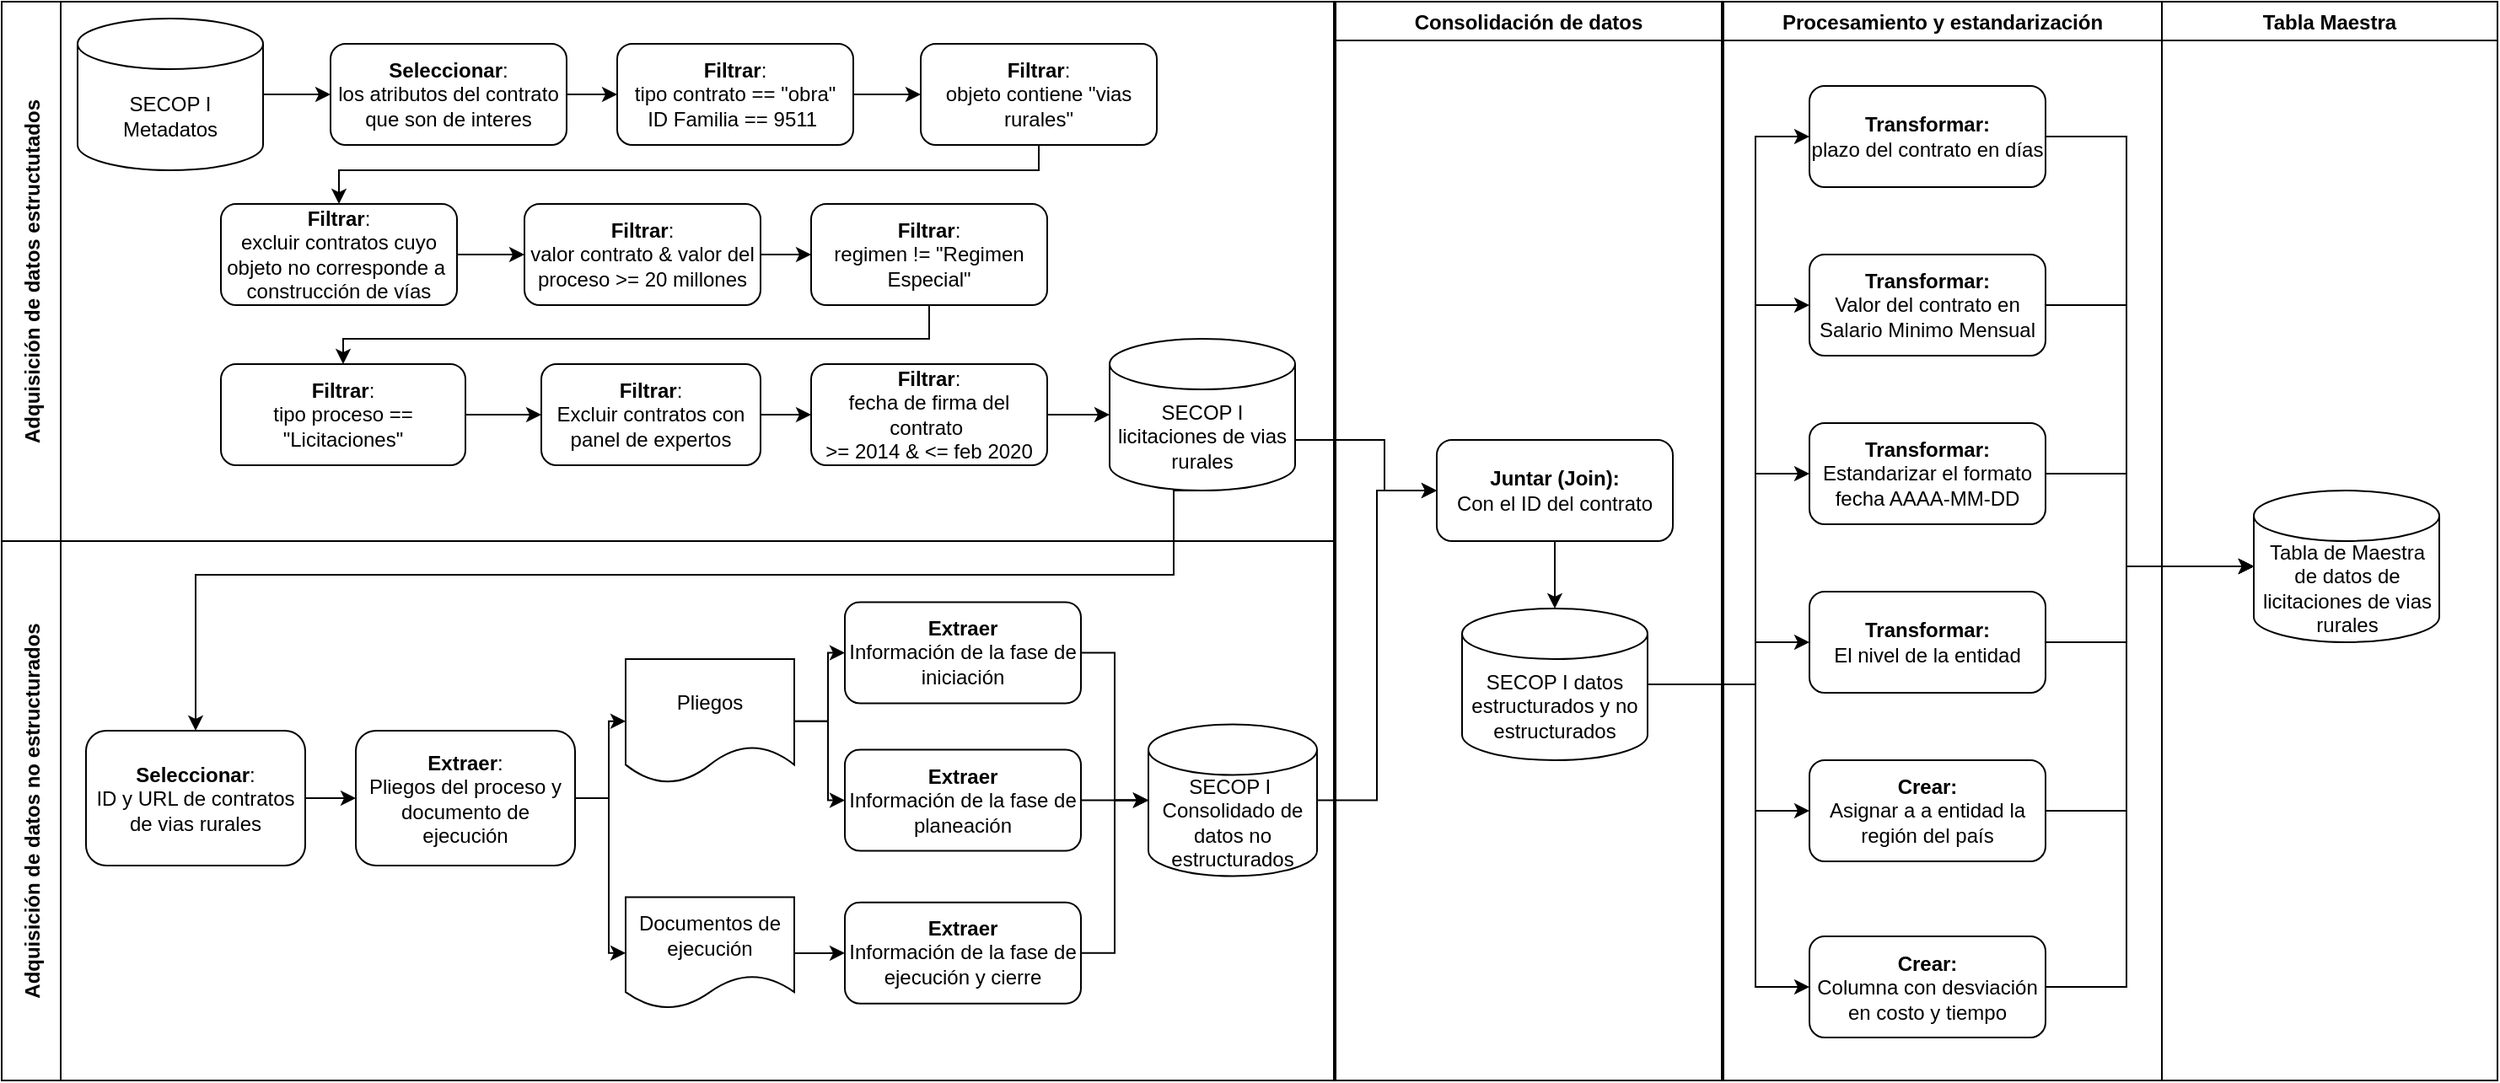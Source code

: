 <mxfile version="18.0.6" type="device"><diagram id="heDQF3PEDtdred1EOdsq" name="Página-1"><mxGraphModel dx="1572" dy="1160" grid="1" gridSize="10" guides="1" tooltips="1" connect="1" arrows="1" fold="1" page="1" pageScale="1" pageWidth="827" pageHeight="1169" math="0" shadow="0"><root><mxCell id="0"/><mxCell id="1" parent="0"/><mxCell id="o0yA3nsLBZkSs4FlfNej-21" value="" style="edgeStyle=orthogonalEdgeStyle;rounded=0;orthogonalLoop=1;jettySize=auto;html=1;" parent="1" source="o0yA3nsLBZkSs4FlfNej-7" target="o0yA3nsLBZkSs4FlfNej-19" edge="1"><mxGeometry relative="1" as="geometry"/></mxCell><mxCell id="o0yA3nsLBZkSs4FlfNej-7" value="SECOP I&lt;br&gt;Metadatos" style="shape=cylinder3;whiteSpace=wrap;html=1;boundedLbl=1;backgroundOutline=1;size=15;" parent="1" vertex="1"><mxGeometry x="105" y="90" width="110" height="90" as="geometry"/></mxCell><mxCell id="o0yA3nsLBZkSs4FlfNej-22" value="" style="edgeStyle=orthogonalEdgeStyle;rounded=0;orthogonalLoop=1;jettySize=auto;html=1;" parent="1" source="o0yA3nsLBZkSs4FlfNej-19" target="o0yA3nsLBZkSs4FlfNej-20" edge="1"><mxGeometry relative="1" as="geometry"/></mxCell><mxCell id="o0yA3nsLBZkSs4FlfNej-19" value="&lt;b&gt;Seleccionar&lt;/b&gt;:&lt;br&gt;los atributos del contrato que son de interes" style="rounded=1;whiteSpace=wrap;html=1;" parent="1" vertex="1"><mxGeometry x="255" y="105" width="140" height="60" as="geometry"/></mxCell><mxCell id="o0yA3nsLBZkSs4FlfNej-24" value="" style="edgeStyle=orthogonalEdgeStyle;rounded=0;orthogonalLoop=1;jettySize=auto;html=1;" parent="1" source="o0yA3nsLBZkSs4FlfNej-20" target="o0yA3nsLBZkSs4FlfNej-23" edge="1"><mxGeometry relative="1" as="geometry"/></mxCell><mxCell id="o0yA3nsLBZkSs4FlfNej-20" value="&lt;b&gt;Filtrar&lt;/b&gt;:&lt;br&gt;tipo contrato == &quot;obra&quot;&lt;br&gt;ID Familia == 9511&amp;nbsp;" style="rounded=1;whiteSpace=wrap;html=1;" parent="1" vertex="1"><mxGeometry x="425" y="105" width="140" height="60" as="geometry"/></mxCell><mxCell id="DfGiZbjsI-n0F8g2Ot13-25" style="edgeStyle=orthogonalEdgeStyle;rounded=0;orthogonalLoop=1;jettySize=auto;html=1;entryX=0.5;entryY=0;entryDx=0;entryDy=0;" edge="1" parent="1" source="o0yA3nsLBZkSs4FlfNej-23" target="o0yA3nsLBZkSs4FlfNej-25"><mxGeometry relative="1" as="geometry"><Array as="points"><mxPoint x="675" y="180"/><mxPoint x="260" y="180"/></Array></mxGeometry></mxCell><mxCell id="o0yA3nsLBZkSs4FlfNej-23" value="&lt;b&gt;Filtrar&lt;/b&gt;: &lt;br&gt;objeto contiene &quot;vias rurales&quot;" style="rounded=1;whiteSpace=wrap;html=1;" parent="1" vertex="1"><mxGeometry x="605" y="105" width="140" height="60" as="geometry"/></mxCell><mxCell id="o0yA3nsLBZkSs4FlfNej-60" value="Adquisición de datos estructutados" style="swimlane;horizontal=0;fontFamily=Helvetica;fontSize=12;startSize=35;" parent="1" vertex="1"><mxGeometry x="60" y="80" width="790" height="320" as="geometry"><mxRectangle x="-5" y="30" width="30" height="210" as="alternateBounds"/></mxGeometry></mxCell><mxCell id="o0yA3nsLBZkSs4FlfNej-34" value="SECOP I licitaciones de vias rurales" style="shape=cylinder3;whiteSpace=wrap;html=1;boundedLbl=1;backgroundOutline=1;size=15;" parent="o0yA3nsLBZkSs4FlfNej-60" vertex="1"><mxGeometry x="657" y="200" width="110" height="90" as="geometry"/></mxCell><mxCell id="DfGiZbjsI-n0F8g2Ot13-38" style="edgeStyle=orthogonalEdgeStyle;rounded=0;orthogonalLoop=1;jettySize=auto;html=1;entryX=0;entryY=0.5;entryDx=0;entryDy=0;" edge="1" parent="o0yA3nsLBZkSs4FlfNej-60" source="o0yA3nsLBZkSs4FlfNej-98" target="DfGiZbjsI-n0F8g2Ot13-35"><mxGeometry relative="1" as="geometry"/></mxCell><mxCell id="o0yA3nsLBZkSs4FlfNej-98" value="&lt;b&gt;Filtrar&lt;/b&gt;: &lt;br&gt;&lt;div style=&quot;&quot;&gt;Excluir contratos con panel de expertos&lt;/div&gt;" style="rounded=1;whiteSpace=wrap;html=1;align=center;" parent="o0yA3nsLBZkSs4FlfNej-60" vertex="1"><mxGeometry x="320" y="215" width="130" height="60" as="geometry"/></mxCell><mxCell id="o0yA3nsLBZkSs4FlfNej-25" value="&lt;b&gt;Filtrar&lt;/b&gt;: &lt;br&gt;excluir contratos cuyo objeto no corresponde a&amp;nbsp; construcción de vías" style="rounded=1;whiteSpace=wrap;html=1;" parent="o0yA3nsLBZkSs4FlfNej-60" vertex="1"><mxGeometry x="130" y="120" width="140" height="60" as="geometry"/></mxCell><mxCell id="o0yA3nsLBZkSs4FlfNej-27" value="&lt;b&gt;Filtrar&lt;/b&gt;: &lt;br&gt;valor contrato &amp;amp; valor del proceso &amp;gt;= 20 millones" style="rounded=1;whiteSpace=wrap;html=1;" parent="o0yA3nsLBZkSs4FlfNej-60" vertex="1"><mxGeometry x="310" y="120" width="140" height="60" as="geometry"/></mxCell><mxCell id="o0yA3nsLBZkSs4FlfNej-28" value="" style="edgeStyle=orthogonalEdgeStyle;rounded=0;orthogonalLoop=1;jettySize=auto;html=1;" parent="o0yA3nsLBZkSs4FlfNej-60" source="o0yA3nsLBZkSs4FlfNej-25" target="o0yA3nsLBZkSs4FlfNej-27" edge="1"><mxGeometry relative="1" as="geometry"/></mxCell><mxCell id="DfGiZbjsI-n0F8g2Ot13-37" style="edgeStyle=orthogonalEdgeStyle;rounded=0;orthogonalLoop=1;jettySize=auto;html=1;entryX=0.5;entryY=0;entryDx=0;entryDy=0;" edge="1" parent="o0yA3nsLBZkSs4FlfNej-60" source="o0yA3nsLBZkSs4FlfNej-29" target="o0yA3nsLBZkSs4FlfNej-31"><mxGeometry relative="1" as="geometry"><Array as="points"><mxPoint x="550" y="200"/><mxPoint x="203" y="200"/></Array></mxGeometry></mxCell><mxCell id="o0yA3nsLBZkSs4FlfNej-29" value="&lt;b&gt;Filtrar&lt;/b&gt;: &lt;br&gt;regimen != &quot;Regimen Especial&quot;" style="rounded=1;whiteSpace=wrap;html=1;" parent="o0yA3nsLBZkSs4FlfNej-60" vertex="1"><mxGeometry x="480" y="120" width="140" height="60" as="geometry"/></mxCell><mxCell id="o0yA3nsLBZkSs4FlfNej-30" value="" style="edgeStyle=orthogonalEdgeStyle;rounded=0;orthogonalLoop=1;jettySize=auto;html=1;" parent="o0yA3nsLBZkSs4FlfNej-60" source="o0yA3nsLBZkSs4FlfNej-27" target="o0yA3nsLBZkSs4FlfNej-29" edge="1"><mxGeometry relative="1" as="geometry"/></mxCell><mxCell id="DfGiZbjsI-n0F8g2Ot13-39" style="edgeStyle=orthogonalEdgeStyle;rounded=0;orthogonalLoop=1;jettySize=auto;html=1;entryX=0;entryY=0.5;entryDx=0;entryDy=0;entryPerimeter=0;" edge="1" parent="o0yA3nsLBZkSs4FlfNej-60" source="DfGiZbjsI-n0F8g2Ot13-35" target="o0yA3nsLBZkSs4FlfNej-34"><mxGeometry relative="1" as="geometry"/></mxCell><mxCell id="DfGiZbjsI-n0F8g2Ot13-35" value="&lt;b&gt;Filtrar&lt;/b&gt;: &lt;br&gt;&lt;div style=&quot;&quot;&gt;fecha de firma del contrato&amp;nbsp;&lt;/div&gt;&lt;div style=&quot;&quot;&gt;&amp;gt;= 2014 &amp;amp; &amp;lt;= feb 2020&lt;/div&gt;" style="rounded=1;whiteSpace=wrap;html=1;align=center;" vertex="1" parent="o0yA3nsLBZkSs4FlfNej-60"><mxGeometry x="480" y="215" width="140" height="60" as="geometry"/></mxCell><mxCell id="o0yA3nsLBZkSs4FlfNej-31" value="&lt;b&gt;Filtrar&lt;/b&gt;: &lt;br&gt;&lt;div style=&quot;&quot;&gt;&lt;span style=&quot;background-color: initial;&quot;&gt;tipo proceso == &quot;Licitaciones&quot;&lt;/span&gt;&lt;/div&gt;" style="rounded=1;whiteSpace=wrap;html=1;align=center;" parent="o0yA3nsLBZkSs4FlfNej-60" vertex="1"><mxGeometry x="130" y="215" width="145" height="60" as="geometry"/></mxCell><mxCell id="o0yA3nsLBZkSs4FlfNej-100" style="edgeStyle=orthogonalEdgeStyle;rounded=0;orthogonalLoop=1;jettySize=auto;html=1;exitX=1;exitY=0.5;exitDx=0;exitDy=0;entryX=0;entryY=0.5;entryDx=0;entryDy=0;fontFamily=Helvetica;fontSize=12;" parent="o0yA3nsLBZkSs4FlfNej-60" source="o0yA3nsLBZkSs4FlfNej-31" target="o0yA3nsLBZkSs4FlfNej-98" edge="1"><mxGeometry relative="1" as="geometry"/></mxCell><mxCell id="o0yA3nsLBZkSs4FlfNej-61" value="Adquisición de datos no estructurados" style="swimlane;horizontal=0;fontFamily=Helvetica;fontSize=12;startSize=35;" parent="1" vertex="1"><mxGeometry x="60" y="400" width="790" height="320" as="geometry"/></mxCell><mxCell id="DfGiZbjsI-n0F8g2Ot13-19" style="edgeStyle=orthogonalEdgeStyle;rounded=0;orthogonalLoop=1;jettySize=auto;html=1;" edge="1" parent="o0yA3nsLBZkSs4FlfNej-61" source="o0yA3nsLBZkSs4FlfNej-81" target="o0yA3nsLBZkSs4FlfNej-44"><mxGeometry relative="1" as="geometry"/></mxCell><mxCell id="o0yA3nsLBZkSs4FlfNej-81" value="Documentos de ejecución" style="shape=document;whiteSpace=wrap;html=1;boundedLbl=1;fontFamily=Helvetica;fontSize=12;" parent="o0yA3nsLBZkSs4FlfNej-61" vertex="1"><mxGeometry x="370" y="211.25" width="100" height="66.25" as="geometry"/></mxCell><mxCell id="DfGiZbjsI-n0F8g2Ot13-20" style="edgeStyle=orthogonalEdgeStyle;rounded=0;orthogonalLoop=1;jettySize=auto;html=1;entryX=0;entryY=0.5;entryDx=0;entryDy=0;entryPerimeter=0;" edge="1" parent="o0yA3nsLBZkSs4FlfNej-61" source="o0yA3nsLBZkSs4FlfNej-37" target="o0yA3nsLBZkSs4FlfNej-38"><mxGeometry relative="1" as="geometry"/></mxCell><mxCell id="o0yA3nsLBZkSs4FlfNej-37" value="&lt;b&gt;Extraer &lt;/b&gt;&lt;br&gt;Información de la fase de iniciación" style="rounded=1;whiteSpace=wrap;html=1;" parent="o0yA3nsLBZkSs4FlfNej-61" vertex="1"><mxGeometry x="500" y="36.25" width="140" height="60" as="geometry"/></mxCell><mxCell id="DfGiZbjsI-n0F8g2Ot13-21" style="edgeStyle=orthogonalEdgeStyle;rounded=0;orthogonalLoop=1;jettySize=auto;html=1;" edge="1" parent="o0yA3nsLBZkSs4FlfNej-61" source="o0yA3nsLBZkSs4FlfNej-41" target="o0yA3nsLBZkSs4FlfNej-38"><mxGeometry relative="1" as="geometry"/></mxCell><mxCell id="o0yA3nsLBZkSs4FlfNej-41" value="&lt;b&gt;Extraer &lt;/b&gt;&lt;br&gt;Información de la fase de planeación" style="rounded=1;whiteSpace=wrap;html=1;" parent="o0yA3nsLBZkSs4FlfNej-61" vertex="1"><mxGeometry x="500" y="123.75" width="140" height="60" as="geometry"/></mxCell><mxCell id="DfGiZbjsI-n0F8g2Ot13-22" style="edgeStyle=orthogonalEdgeStyle;rounded=0;orthogonalLoop=1;jettySize=auto;html=1;entryX=0;entryY=0.5;entryDx=0;entryDy=0;entryPerimeter=0;" edge="1" parent="o0yA3nsLBZkSs4FlfNej-61" source="o0yA3nsLBZkSs4FlfNej-44" target="o0yA3nsLBZkSs4FlfNej-38"><mxGeometry relative="1" as="geometry"/></mxCell><mxCell id="o0yA3nsLBZkSs4FlfNej-44" value="&lt;b&gt;Extraer &lt;/b&gt;&lt;br&gt;Información de la fase de ejecución y cierre" style="rounded=1;whiteSpace=wrap;html=1;" parent="o0yA3nsLBZkSs4FlfNej-61" vertex="1"><mxGeometry x="500" y="214.38" width="140" height="60" as="geometry"/></mxCell><mxCell id="o0yA3nsLBZkSs4FlfNej-38" value="SECOP I&amp;nbsp;&lt;br&gt;Consolidado de datos no estructurados" style="shape=cylinder3;whiteSpace=wrap;html=1;boundedLbl=1;backgroundOutline=1;size=15;" parent="o0yA3nsLBZkSs4FlfNej-61" vertex="1"><mxGeometry x="680" y="108.75" width="100" height="90" as="geometry"/></mxCell><mxCell id="DfGiZbjsI-n0F8g2Ot13-17" style="edgeStyle=orthogonalEdgeStyle;rounded=0;orthogonalLoop=1;jettySize=auto;html=1;entryX=0;entryY=0.5;entryDx=0;entryDy=0;" edge="1" parent="o0yA3nsLBZkSs4FlfNej-61" source="o0yA3nsLBZkSs4FlfNej-39" target="o0yA3nsLBZkSs4FlfNej-37"><mxGeometry relative="1" as="geometry"/></mxCell><mxCell id="DfGiZbjsI-n0F8g2Ot13-18" style="edgeStyle=orthogonalEdgeStyle;rounded=0;orthogonalLoop=1;jettySize=auto;html=1;entryX=0;entryY=0.5;entryDx=0;entryDy=0;" edge="1" parent="o0yA3nsLBZkSs4FlfNej-61" source="o0yA3nsLBZkSs4FlfNej-39" target="o0yA3nsLBZkSs4FlfNej-41"><mxGeometry relative="1" as="geometry"/></mxCell><mxCell id="o0yA3nsLBZkSs4FlfNej-39" value="Pliegos" style="shape=document;whiteSpace=wrap;html=1;boundedLbl=1;fontFamily=Helvetica;fontSize=12;" parent="o0yA3nsLBZkSs4FlfNej-61" vertex="1"><mxGeometry x="370" y="70" width="100" height="73.75" as="geometry"/></mxCell><mxCell id="DfGiZbjsI-n0F8g2Ot13-14" style="edgeStyle=orthogonalEdgeStyle;rounded=0;orthogonalLoop=1;jettySize=auto;html=1;entryX=0;entryY=0.5;entryDx=0;entryDy=0;" edge="1" parent="o0yA3nsLBZkSs4FlfNej-61" source="DfGiZbjsI-n0F8g2Ot13-2" target="DfGiZbjsI-n0F8g2Ot13-4"><mxGeometry relative="1" as="geometry"/></mxCell><mxCell id="DfGiZbjsI-n0F8g2Ot13-2" value="&lt;b&gt;Seleccionar&lt;/b&gt;:&lt;br&gt;&lt;div style=&quot;&quot;&gt;&lt;span style=&quot;background-color: initial;&quot;&gt;ID y URL de contratos de vias rurales&lt;/span&gt;&lt;/div&gt;" style="rounded=1;whiteSpace=wrap;html=1;align=center;" vertex="1" parent="o0yA3nsLBZkSs4FlfNej-61"><mxGeometry x="50" y="112.5" width="130" height="80" as="geometry"/></mxCell><mxCell id="DfGiZbjsI-n0F8g2Ot13-15" style="edgeStyle=orthogonalEdgeStyle;rounded=0;orthogonalLoop=1;jettySize=auto;html=1;entryX=0;entryY=0.5;entryDx=0;entryDy=0;" edge="1" parent="o0yA3nsLBZkSs4FlfNej-61" source="DfGiZbjsI-n0F8g2Ot13-4" target="o0yA3nsLBZkSs4FlfNej-39"><mxGeometry relative="1" as="geometry"/></mxCell><mxCell id="DfGiZbjsI-n0F8g2Ot13-16" style="edgeStyle=orthogonalEdgeStyle;rounded=0;orthogonalLoop=1;jettySize=auto;html=1;entryX=0;entryY=0.5;entryDx=0;entryDy=0;" edge="1" parent="o0yA3nsLBZkSs4FlfNej-61" source="DfGiZbjsI-n0F8g2Ot13-4" target="o0yA3nsLBZkSs4FlfNej-81"><mxGeometry relative="1" as="geometry"><Array as="points"><mxPoint x="360" y="152"/><mxPoint x="360" y="244"/></Array></mxGeometry></mxCell><mxCell id="DfGiZbjsI-n0F8g2Ot13-4" value="&lt;b&gt;Extraer&lt;/b&gt;:&lt;br&gt;&lt;div style=&quot;&quot;&gt;Pliegos del proceso y documento de ejecución&lt;/div&gt;" style="rounded=1;whiteSpace=wrap;html=1;align=center;" vertex="1" parent="o0yA3nsLBZkSs4FlfNej-61"><mxGeometry x="210" y="112.5" width="130" height="80" as="geometry"/></mxCell><mxCell id="o0yA3nsLBZkSs4FlfNej-62" value="Consolidación de datos" style="swimlane;fontFamily=Helvetica;fontSize=12;" parent="1" vertex="1"><mxGeometry x="851" y="80" width="229" height="640" as="geometry"/></mxCell><mxCell id="o0yA3nsLBZkSs4FlfNej-56" value="SECOP I datos estructurados y no estructurados" style="shape=cylinder3;whiteSpace=wrap;html=1;boundedLbl=1;backgroundOutline=1;size=15;" parent="o0yA3nsLBZkSs4FlfNej-62" vertex="1"><mxGeometry x="75" y="360" width="110" height="90" as="geometry"/></mxCell><mxCell id="o0yA3nsLBZkSs4FlfNej-75" style="edgeStyle=orthogonalEdgeStyle;rounded=0;orthogonalLoop=1;jettySize=auto;html=1;entryX=0.5;entryY=0;entryDx=0;entryDy=0;entryPerimeter=0;fontFamily=Helvetica;fontSize=12;" parent="o0yA3nsLBZkSs4FlfNej-62" source="o0yA3nsLBZkSs4FlfNej-72" target="o0yA3nsLBZkSs4FlfNej-56" edge="1"><mxGeometry relative="1" as="geometry"/></mxCell><mxCell id="o0yA3nsLBZkSs4FlfNej-72" value="&lt;b&gt;Juntar (Join):&lt;/b&gt;&lt;br&gt;Con el ID del contrato" style="rounded=1;whiteSpace=wrap;html=1;" parent="o0yA3nsLBZkSs4FlfNej-62" vertex="1"><mxGeometry x="60" y="260" width="140" height="60" as="geometry"/></mxCell><mxCell id="o0yA3nsLBZkSs4FlfNej-73" style="edgeStyle=orthogonalEdgeStyle;rounded=0;orthogonalLoop=1;jettySize=auto;html=1;entryX=0;entryY=0.5;entryDx=0;entryDy=0;fontFamily=Helvetica;fontSize=12;" parent="1" source="o0yA3nsLBZkSs4FlfNej-34" target="o0yA3nsLBZkSs4FlfNej-72" edge="1"><mxGeometry relative="1" as="geometry"><Array as="points"><mxPoint x="880" y="340"/><mxPoint x="880" y="370"/></Array></mxGeometry></mxCell><mxCell id="o0yA3nsLBZkSs4FlfNej-76" value="Procesamiento y estandarización" style="swimlane;fontFamily=Helvetica;fontSize=12;" parent="1" vertex="1"><mxGeometry x="1081" y="80" width="260" height="640" as="geometry"/></mxCell><mxCell id="o0yA3nsLBZkSs4FlfNej-79" value="&lt;b&gt;Transformar:&lt;/b&gt;&lt;br&gt;plazo del contrato en días" style="rounded=1;whiteSpace=wrap;html=1;" parent="o0yA3nsLBZkSs4FlfNej-76" vertex="1"><mxGeometry x="51" y="50" width="140" height="60" as="geometry"/></mxCell><mxCell id="o0yA3nsLBZkSs4FlfNej-82" value="&lt;b&gt;Transformar:&lt;/b&gt;&lt;br&gt;Valor del contrato en Salario Minimo Mensual" style="rounded=1;whiteSpace=wrap;html=1;" parent="o0yA3nsLBZkSs4FlfNej-76" vertex="1"><mxGeometry x="51" y="150" width="140" height="60" as="geometry"/></mxCell><mxCell id="o0yA3nsLBZkSs4FlfNej-84" value="&lt;b&gt;Transformar:&lt;/b&gt;&lt;br&gt;Estandarizar el formato fecha AAAA-MM-DD" style="rounded=1;whiteSpace=wrap;html=1;" parent="o0yA3nsLBZkSs4FlfNej-76" vertex="1"><mxGeometry x="51" y="250" width="140" height="60" as="geometry"/></mxCell><mxCell id="o0yA3nsLBZkSs4FlfNej-86" value="&lt;b&gt;Transformar:&lt;/b&gt;&lt;br&gt;El nivel de la entidad" style="rounded=1;whiteSpace=wrap;html=1;" parent="o0yA3nsLBZkSs4FlfNej-76" vertex="1"><mxGeometry x="51" y="350" width="140" height="60" as="geometry"/></mxCell><mxCell id="o0yA3nsLBZkSs4FlfNej-87" value="&lt;b&gt;Crear:&lt;/b&gt;&lt;br&gt;Asignar a a entidad la región del país" style="rounded=1;whiteSpace=wrap;html=1;" parent="o0yA3nsLBZkSs4FlfNej-76" vertex="1"><mxGeometry x="51" y="450" width="140" height="60" as="geometry"/></mxCell><mxCell id="o0yA3nsLBZkSs4FlfNej-88" value="&lt;b&gt;Crear:&lt;/b&gt;&lt;br&gt;Columna con desviación en costo y tiempo" style="rounded=1;whiteSpace=wrap;html=1;" parent="o0yA3nsLBZkSs4FlfNej-76" vertex="1"><mxGeometry x="51" y="554.5" width="140" height="60" as="geometry"/></mxCell><mxCell id="o0yA3nsLBZkSs4FlfNej-92" value="Tabla Maestra" style="swimlane;fontFamily=Helvetica;fontSize=12;" parent="1" vertex="1"><mxGeometry x="1341" y="80" width="199" height="640" as="geometry"/></mxCell><mxCell id="o0yA3nsLBZkSs4FlfNej-93" value="Tabla de Maestra de datos de licitaciones de vias rurales" style="shape=cylinder3;whiteSpace=wrap;html=1;boundedLbl=1;backgroundOutline=1;size=15;" parent="o0yA3nsLBZkSs4FlfNej-92" vertex="1"><mxGeometry x="54.5" y="290" width="110" height="90" as="geometry"/></mxCell><mxCell id="DfGiZbjsI-n0F8g2Ot13-23" style="edgeStyle=orthogonalEdgeStyle;rounded=0;orthogonalLoop=1;jettySize=auto;html=1;entryX=0.5;entryY=0;entryDx=0;entryDy=0;exitX=0.5;exitY=1;exitDx=0;exitDy=0;exitPerimeter=0;" edge="1" parent="1" source="o0yA3nsLBZkSs4FlfNej-34" target="DfGiZbjsI-n0F8g2Ot13-2"><mxGeometry relative="1" as="geometry"><Array as="points"><mxPoint x="755" y="420"/><mxPoint x="175" y="420"/></Array></mxGeometry></mxCell><mxCell id="DfGiZbjsI-n0F8g2Ot13-24" style="edgeStyle=orthogonalEdgeStyle;rounded=0;orthogonalLoop=1;jettySize=auto;html=1;entryX=0;entryY=0.5;entryDx=0;entryDy=0;" edge="1" parent="1" source="o0yA3nsLBZkSs4FlfNej-38" target="o0yA3nsLBZkSs4FlfNej-72"><mxGeometry relative="1" as="geometry"/></mxCell><mxCell id="DfGiZbjsI-n0F8g2Ot13-41" style="edgeStyle=orthogonalEdgeStyle;rounded=0;orthogonalLoop=1;jettySize=auto;html=1;entryX=0;entryY=0.5;entryDx=0;entryDy=0;" edge="1" parent="1" source="o0yA3nsLBZkSs4FlfNej-56" target="o0yA3nsLBZkSs4FlfNej-79"><mxGeometry relative="1" as="geometry"><Array as="points"><mxPoint x="1100" y="485"/><mxPoint x="1100" y="160"/></Array></mxGeometry></mxCell><mxCell id="DfGiZbjsI-n0F8g2Ot13-42" style="edgeStyle=orthogonalEdgeStyle;rounded=0;orthogonalLoop=1;jettySize=auto;html=1;entryX=0;entryY=0.5;entryDx=0;entryDy=0;" edge="1" parent="1" source="o0yA3nsLBZkSs4FlfNej-56" target="o0yA3nsLBZkSs4FlfNej-82"><mxGeometry relative="1" as="geometry"><Array as="points"><mxPoint x="1100" y="485"/><mxPoint x="1100" y="260"/></Array></mxGeometry></mxCell><mxCell id="DfGiZbjsI-n0F8g2Ot13-43" style="edgeStyle=orthogonalEdgeStyle;rounded=0;orthogonalLoop=1;jettySize=auto;html=1;entryX=0;entryY=0.5;entryDx=0;entryDy=0;" edge="1" parent="1" source="o0yA3nsLBZkSs4FlfNej-56" target="o0yA3nsLBZkSs4FlfNej-84"><mxGeometry relative="1" as="geometry"><Array as="points"><mxPoint x="1100" y="485"/><mxPoint x="1100" y="360"/></Array></mxGeometry></mxCell><mxCell id="DfGiZbjsI-n0F8g2Ot13-44" style="edgeStyle=orthogonalEdgeStyle;rounded=0;orthogonalLoop=1;jettySize=auto;html=1;entryX=0;entryY=0.5;entryDx=0;entryDy=0;" edge="1" parent="1" source="o0yA3nsLBZkSs4FlfNej-56" target="o0yA3nsLBZkSs4FlfNej-86"><mxGeometry relative="1" as="geometry"><Array as="points"><mxPoint x="1100" y="485"/><mxPoint x="1100" y="460"/></Array></mxGeometry></mxCell><mxCell id="DfGiZbjsI-n0F8g2Ot13-45" style="edgeStyle=orthogonalEdgeStyle;rounded=0;orthogonalLoop=1;jettySize=auto;html=1;entryX=0;entryY=0.5;entryDx=0;entryDy=0;" edge="1" parent="1" source="o0yA3nsLBZkSs4FlfNej-56" target="o0yA3nsLBZkSs4FlfNej-87"><mxGeometry relative="1" as="geometry"><Array as="points"><mxPoint x="1100" y="485"/><mxPoint x="1100" y="560"/></Array></mxGeometry></mxCell><mxCell id="DfGiZbjsI-n0F8g2Ot13-46" style="edgeStyle=orthogonalEdgeStyle;rounded=0;orthogonalLoop=1;jettySize=auto;html=1;entryX=0;entryY=0.5;entryDx=0;entryDy=0;" edge="1" parent="1" source="o0yA3nsLBZkSs4FlfNej-56" target="o0yA3nsLBZkSs4FlfNej-88"><mxGeometry relative="1" as="geometry"><Array as="points"><mxPoint x="1100" y="485"/><mxPoint x="1100" y="665"/></Array></mxGeometry></mxCell><mxCell id="DfGiZbjsI-n0F8g2Ot13-48" style="edgeStyle=orthogonalEdgeStyle;rounded=0;orthogonalLoop=1;jettySize=auto;html=1;entryX=0;entryY=0.5;entryDx=0;entryDy=0;entryPerimeter=0;" edge="1" parent="1" source="o0yA3nsLBZkSs4FlfNej-79" target="o0yA3nsLBZkSs4FlfNej-93"><mxGeometry relative="1" as="geometry"><Array as="points"><mxPoint x="1320" y="160"/><mxPoint x="1320" y="415"/></Array></mxGeometry></mxCell><mxCell id="DfGiZbjsI-n0F8g2Ot13-49" style="edgeStyle=orthogonalEdgeStyle;rounded=0;orthogonalLoop=1;jettySize=auto;html=1;entryX=0;entryY=0.5;entryDx=0;entryDy=0;entryPerimeter=0;" edge="1" parent="1" source="o0yA3nsLBZkSs4FlfNej-82" target="o0yA3nsLBZkSs4FlfNej-93"><mxGeometry relative="1" as="geometry"><Array as="points"><mxPoint x="1320" y="260"/><mxPoint x="1320" y="415"/></Array></mxGeometry></mxCell><mxCell id="DfGiZbjsI-n0F8g2Ot13-50" style="edgeStyle=orthogonalEdgeStyle;rounded=0;orthogonalLoop=1;jettySize=auto;html=1;" edge="1" parent="1" source="o0yA3nsLBZkSs4FlfNej-84" target="o0yA3nsLBZkSs4FlfNej-93"><mxGeometry relative="1" as="geometry"><Array as="points"><mxPoint x="1320" y="360"/><mxPoint x="1320" y="415"/></Array></mxGeometry></mxCell><mxCell id="DfGiZbjsI-n0F8g2Ot13-51" style="edgeStyle=orthogonalEdgeStyle;rounded=0;orthogonalLoop=1;jettySize=auto;html=1;entryX=0;entryY=0.5;entryDx=0;entryDy=0;entryPerimeter=0;" edge="1" parent="1" source="o0yA3nsLBZkSs4FlfNej-86" target="o0yA3nsLBZkSs4FlfNej-93"><mxGeometry relative="1" as="geometry"><Array as="points"><mxPoint x="1320" y="460"/><mxPoint x="1320" y="415"/></Array></mxGeometry></mxCell><mxCell id="DfGiZbjsI-n0F8g2Ot13-52" style="edgeStyle=orthogonalEdgeStyle;rounded=0;orthogonalLoop=1;jettySize=auto;html=1;entryX=0;entryY=0.5;entryDx=0;entryDy=0;entryPerimeter=0;" edge="1" parent="1" source="o0yA3nsLBZkSs4FlfNej-87" target="o0yA3nsLBZkSs4FlfNej-93"><mxGeometry relative="1" as="geometry"><Array as="points"><mxPoint x="1320" y="560"/><mxPoint x="1320" y="415"/></Array></mxGeometry></mxCell><mxCell id="DfGiZbjsI-n0F8g2Ot13-53" style="edgeStyle=orthogonalEdgeStyle;rounded=0;orthogonalLoop=1;jettySize=auto;html=1;entryX=0;entryY=0.5;entryDx=0;entryDy=0;entryPerimeter=0;" edge="1" parent="1" source="o0yA3nsLBZkSs4FlfNej-88" target="o0yA3nsLBZkSs4FlfNej-93"><mxGeometry relative="1" as="geometry"><Array as="points"><mxPoint x="1320" y="665"/><mxPoint x="1320" y="415"/></Array></mxGeometry></mxCell></root></mxGraphModel></diagram></mxfile>